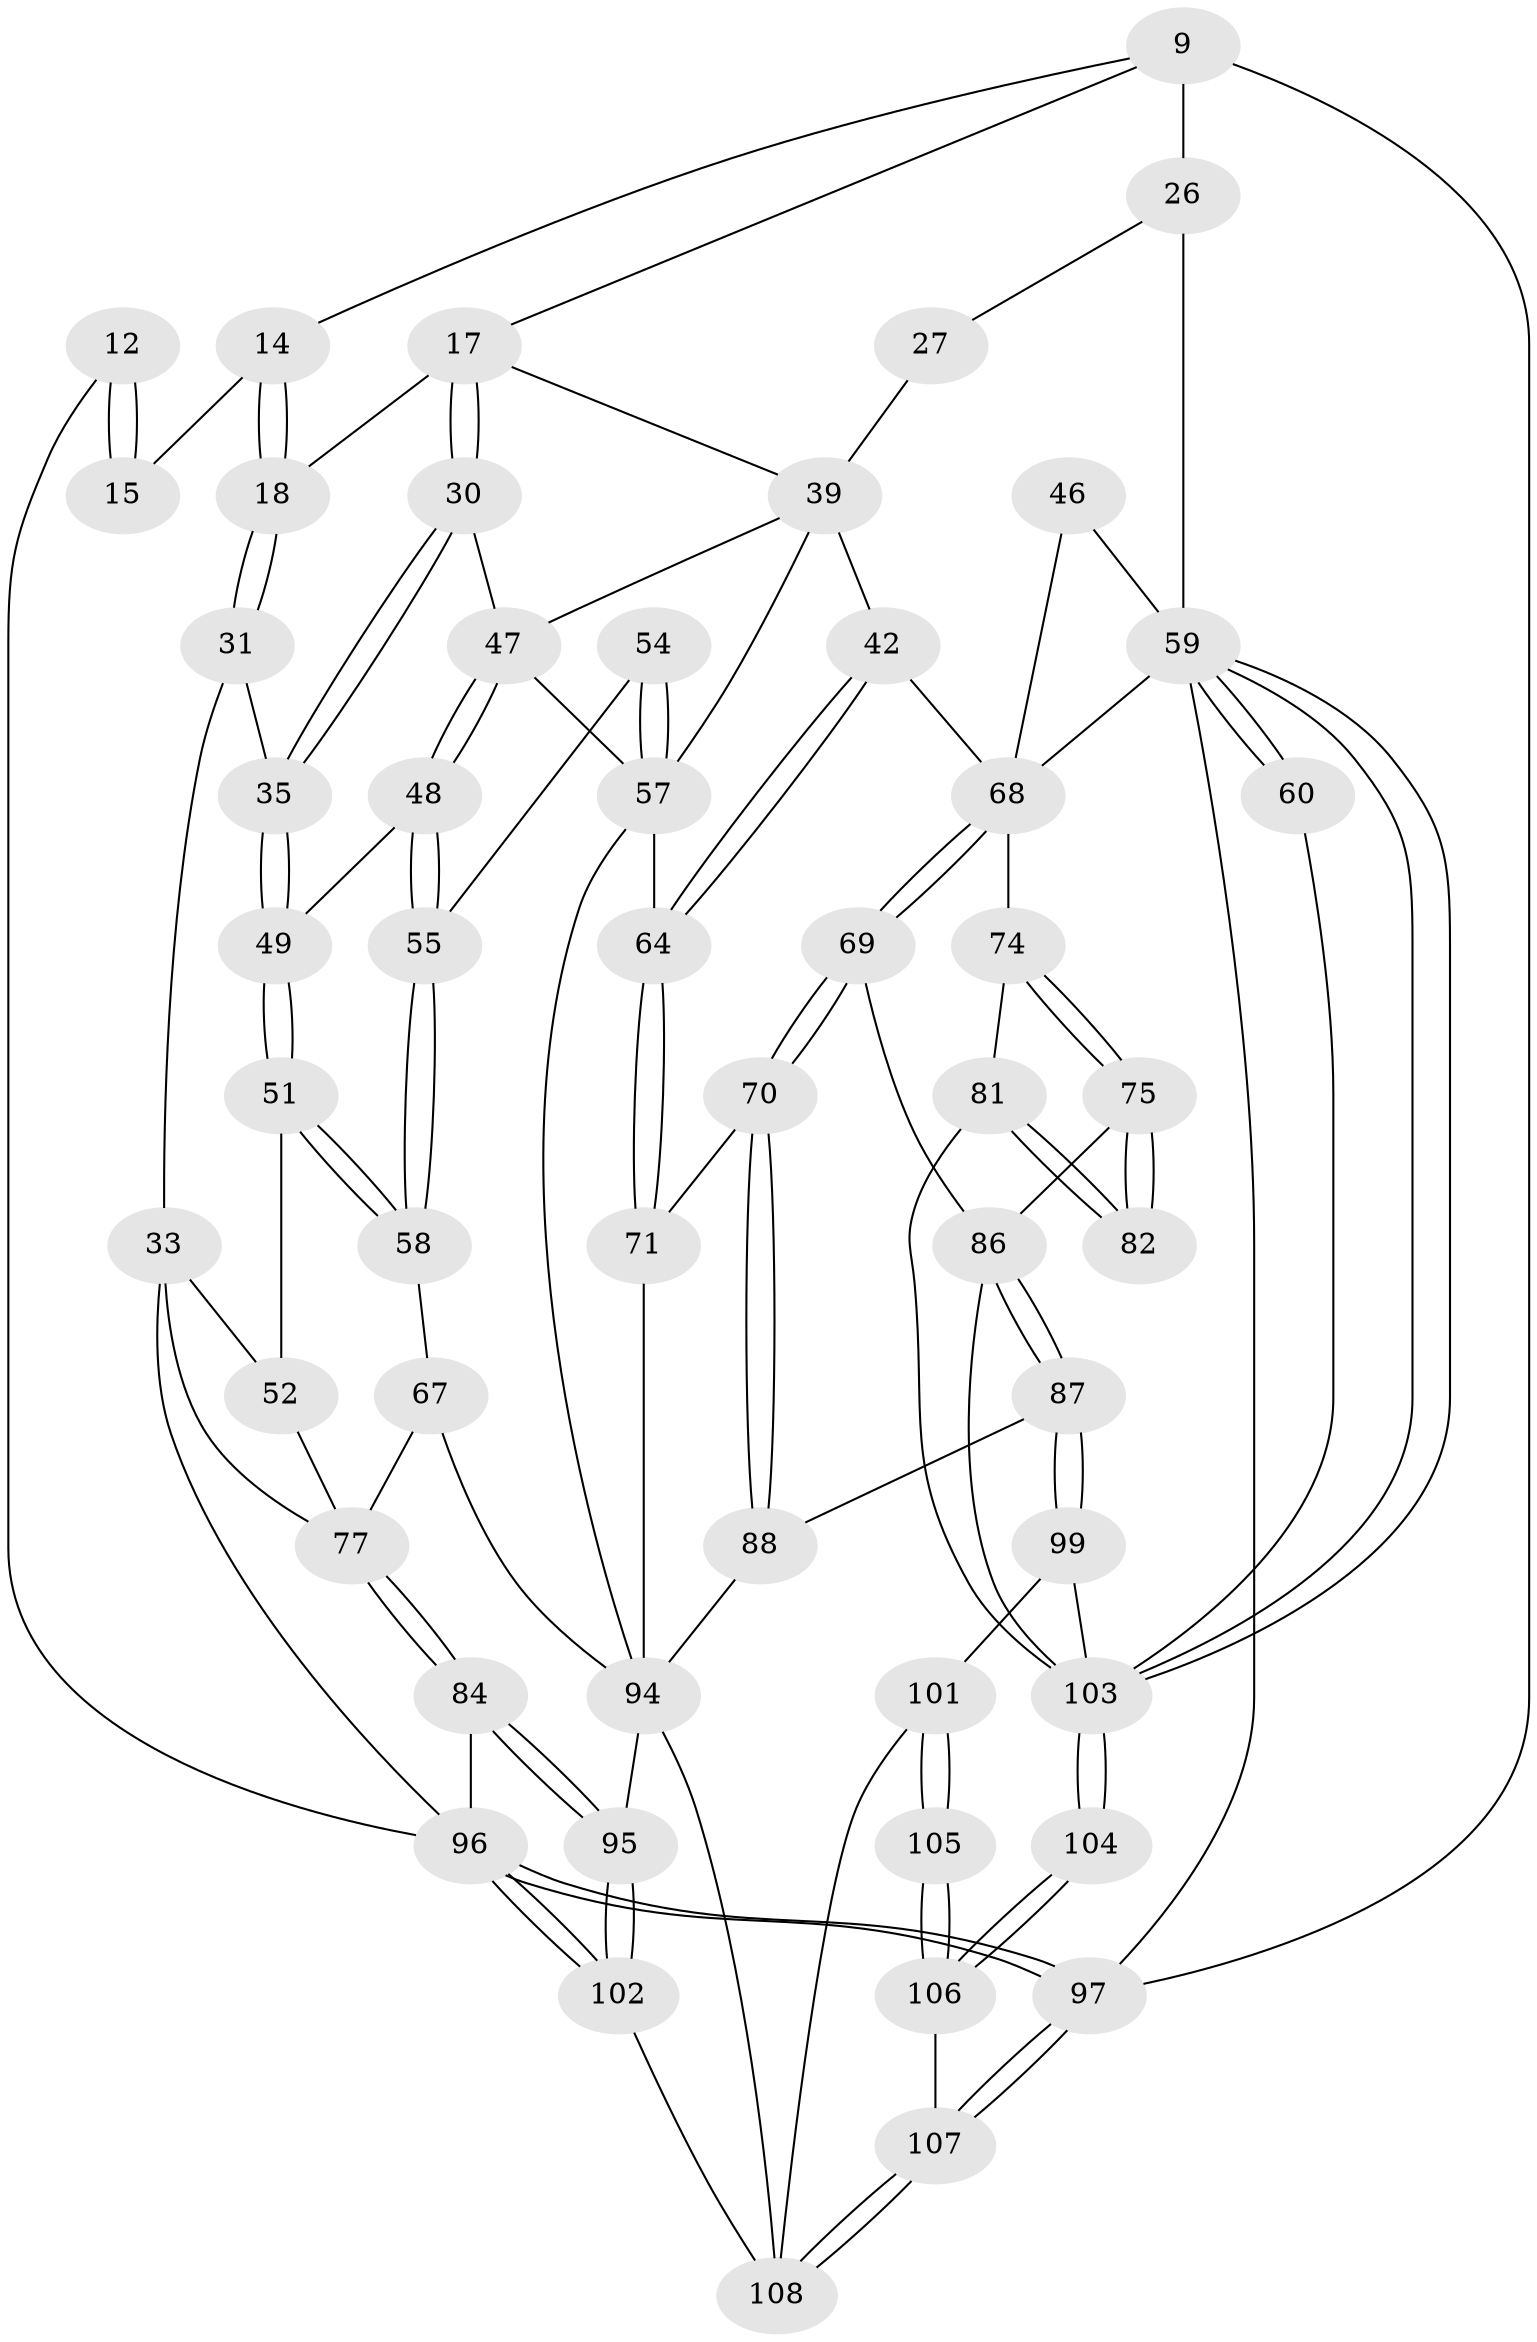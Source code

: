 // original degree distribution, {3: 0.018518518518518517, 5: 0.5370370370370371, 6: 0.21296296296296297, 4: 0.23148148148148148}
// Generated by graph-tools (version 1.1) at 2025/04/03/04/25 22:04:41]
// undirected, 54 vertices, 124 edges
graph export_dot {
graph [start="1"]
  node [color=gray90,style=filled];
  9 [pos="+0.20726229221839262+0.08077814214153325",super="+8+7"];
  12 [pos="+0+0.16783887864049427"];
  14 [pos="+0.14793338086019614+0.2852560119901305",super="+10"];
  15 [pos="+0.07907412968058218+0.24173355534113386",super="+11"];
  17 [pos="+0.3278664670415964+0.23938125425802712",super="+16"];
  18 [pos="+0.15106366998840717+0.29026222174489535"];
  26 [pos="+0.7207711286744045+0.3209757496367069",super="+23"];
  27 [pos="+0.6353610200419625+0.36077064037000217",super="+20"];
  30 [pos="+0.2831697113074229+0.37880036633596426"];
  31 [pos="+0.14576305425743827+0.36790345191574975"];
  33 [pos="+0+0.5093914108411918",super="+32"];
  35 [pos="+0.19033808373018044+0.38965476973393315"];
  39 [pos="+0.5140117820196239+0.45390005423287183",super="+22+38"];
  42 [pos="+0.65964108547556+0.5428800307794842"];
  46 [pos="+0.9645804615381391+0.5391297744923085"];
  47 [pos="+0.2836514158659386+0.44801397595657444",super="+29"];
  48 [pos="+0.229059982425925+0.48027421766275585"];
  49 [pos="+0.21954187495224453+0.46533031473244413"];
  51 [pos="+0.12672837723232308+0.5016755443793663"];
  52 [pos="+0.11716892836777482+0.4978521065517422"];
  54 [pos="+0.2986301268768504+0.5440074902982521"];
  55 [pos="+0.24085413892971358+0.5457421508424978"];
  57 [pos="+0.39964611900051683+0.5804449027559031",super="+56+44+50"];
  58 [pos="+0.22258203843289148+0.5607885901470349"];
  59 [pos="+1+1",super="+2+45"];
  60 [pos="+1+0.7852791699737848"];
  64 [pos="+0.6134977743885329+0.5885044373723196"];
  67 [pos="+0.19750020068348337+0.6863127070852691",super="+61"];
  68 [pos="+0.6876960069322435+0.5498513700978944",super="+41+40+53"];
  69 [pos="+0.715132366327093+0.6948169801915326"];
  70 [pos="+0.6136886888468692+0.7197954414241616"];
  71 [pos="+0.5922200554056245+0.6428614344034215"];
  74 [pos="+0.7888987053543892+0.6571694637918861",super="+73"];
  75 [pos="+0.7674893719310435+0.7150464591544937"];
  77 [pos="+0+0.6156054434207524",super="+63+62"];
  81 [pos="+0.821629061776096+0.6529539748054928",super="+80"];
  82 [pos="+0.8128601326147358+0.7330759584054231"];
  84 [pos="+0.08648925584007823+0.7832203231130644"];
  86 [pos="+0.7191632962846485+0.7666143669309342",super="+76"];
  87 [pos="+0.6606533831546102+0.8021420743291592"];
  88 [pos="+0.6068868423494787+0.7637374179040187"];
  94 [pos="+0.22702267266034948+0.776540478756475",super="+91"];
  95 [pos="+0.12756563083892283+0.8335184301172968"];
  96 [pos="+0+1",super="+85+34+13"];
  97 [pos="+0+1",super="+4"];
  99 [pos="+0.6707280626045933+0.8725680513810091"];
  101 [pos="+0.4880187840613381+0.8330944316410037",super="+100"];
  102 [pos="+0.0524475832832269+0.9303854511155566"];
  103 [pos="+0.7735699925730974+1",super="+89+78+98"];
  104 [pos="+0.7664974643841159+1"];
  105 [pos="+0.5328476928873866+0.9379087231745823"];
  106 [pos="+0.5982165077822673+1"];
  107 [pos="+0.3782689081973789+1"];
  108 [pos="+0.3386802533768081+0.9758190039653054",super="+93+92"];
  9 -- 14;
  9 -- 97 [weight=2];
  9 -- 26;
  9 -- 17;
  12 -- 15 [weight=2];
  12 -- 15;
  12 -- 96;
  14 -- 15 [weight=2];
  14 -- 18;
  14 -- 18;
  17 -- 18;
  17 -- 30;
  17 -- 30;
  17 -- 39;
  18 -- 31;
  18 -- 31;
  26 -- 27 [weight=2];
  26 -- 59 [weight=3];
  27 -- 39 [weight=2];
  30 -- 35;
  30 -- 35;
  30 -- 47;
  31 -- 35;
  31 -- 33;
  33 -- 77;
  33 -- 96;
  33 -- 52;
  35 -- 49;
  35 -- 49;
  39 -- 57;
  39 -- 47;
  39 -- 42;
  42 -- 64;
  42 -- 64;
  42 -- 68;
  46 -- 59 [weight=2];
  46 -- 68;
  47 -- 48;
  47 -- 48;
  47 -- 57 [weight=2];
  48 -- 49;
  48 -- 55;
  48 -- 55;
  49 -- 51;
  49 -- 51;
  51 -- 52;
  51 -- 58;
  51 -- 58;
  52 -- 77;
  54 -- 55;
  54 -- 57 [weight=2];
  54 -- 57;
  55 -- 58;
  55 -- 58;
  57 -- 64;
  57 -- 94;
  58 -- 67;
  59 -- 60 [weight=2];
  59 -- 60;
  59 -- 103;
  59 -- 103;
  59 -- 97 [weight=2];
  59 -- 68;
  60 -- 103;
  64 -- 71;
  64 -- 71;
  67 -- 77 [weight=2];
  67 -- 94;
  68 -- 69;
  68 -- 69;
  68 -- 74 [weight=2];
  69 -- 70;
  69 -- 70;
  69 -- 86;
  70 -- 71;
  70 -- 88;
  70 -- 88;
  71 -- 94;
  74 -- 75;
  74 -- 75;
  74 -- 81 [weight=2];
  75 -- 82;
  75 -- 82;
  75 -- 86;
  77 -- 84;
  77 -- 84;
  81 -- 82 [weight=2];
  81 -- 82;
  81 -- 103;
  84 -- 95;
  84 -- 95;
  84 -- 96;
  86 -- 87;
  86 -- 87;
  86 -- 103;
  87 -- 88;
  87 -- 99;
  87 -- 99;
  88 -- 94;
  94 -- 95;
  94 -- 108 [weight=2];
  95 -- 102;
  95 -- 102;
  96 -- 97 [weight=2];
  96 -- 97;
  96 -- 102;
  96 -- 102;
  97 -- 107;
  97 -- 107;
  99 -- 101;
  99 -- 103;
  101 -- 105 [weight=2];
  101 -- 105;
  101 -- 108;
  102 -- 108;
  103 -- 104 [weight=2];
  103 -- 104;
  104 -- 106;
  104 -- 106;
  105 -- 106;
  105 -- 106;
  106 -- 107;
  107 -- 108;
  107 -- 108;
}
